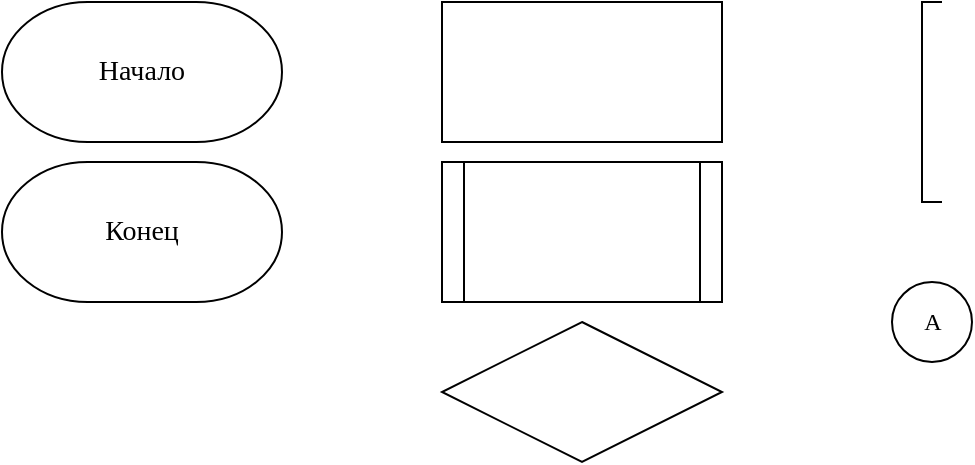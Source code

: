 <mxfile version="26.0.0" pages="2">
  <diagram name="Blocks" id="8RtZDlYGpixeSJjzs-BT">
    <mxGraphModel dx="752" dy="442" grid="1" gridSize="10" guides="1" tooltips="1" connect="1" arrows="1" fold="1" page="0" pageScale="1" pageWidth="827" pageHeight="1169" math="0" shadow="0">
      <root>
        <mxCell id="0" />
        <mxCell id="1" parent="0" />
        <mxCell id="33oWATtLTmWo8yCEAm7P-1" value="&lt;font&gt;Начало&lt;/font&gt;" style="strokeWidth=1;html=1;shape=mxgraph.flowchart.terminator;whiteSpace=wrap;fontFamily=Times New Roman;fontSize=14;fillColor=none;" parent="1" vertex="1">
          <mxGeometry x="250" y="230" width="140" height="70" as="geometry" />
        </mxCell>
        <mxCell id="33oWATtLTmWo8yCEAm7P-2" value="&lt;font&gt;Конец&lt;/font&gt;" style="strokeWidth=1;html=1;shape=mxgraph.flowchart.terminator;whiteSpace=wrap;fontFamily=Times New Roman;fontSize=14;fillColor=none;" parent="1" vertex="1">
          <mxGeometry x="250" y="310" width="140" height="70" as="geometry" />
        </mxCell>
        <mxCell id="33oWATtLTmWo8yCEAm7P-3" value="" style="rounded=0;whiteSpace=wrap;html=1;fillColor=none;fontFamily=Times New Roman;fontSize=14;" parent="1" vertex="1">
          <mxGeometry x="470" y="230" width="140" height="70" as="geometry" />
        </mxCell>
        <mxCell id="33oWATtLTmWo8yCEAm7P-4" value="" style="shape=process;whiteSpace=wrap;html=1;backgroundOutline=1;size=0.077;fillColor=none;fontFamily=Times New Roman;fontSize=14;" parent="1" vertex="1">
          <mxGeometry x="470" y="310" width="140" height="70" as="geometry" />
        </mxCell>
        <mxCell id="lvoW0HqD9HumK42YfkLP-1" value="" style="rhombus;whiteSpace=wrap;html=1;fillColor=none;fontFamily=Times New Roman;fontSize=14;" vertex="1" parent="1">
          <mxGeometry x="470" y="390" width="140" height="70" as="geometry" />
        </mxCell>
        <mxCell id="Te0etc61Lkdm8Tveuhdw-1" value="" style="strokeWidth=1;html=1;shape=mxgraph.flowchart.annotation_1;align=left;pointerEvents=1;fontFamily=Times New Roman;fontSize=14;labelPosition=right;verticalLabelPosition=middle;verticalAlign=middle;" vertex="1" parent="1">
          <mxGeometry x="710" y="230" width="10" height="100" as="geometry" />
        </mxCell>
        <mxCell id="Fad0w2KYInPpvaPSrPJm-1" value="А" style="verticalLabelPosition=middle;verticalAlign=middle;html=1;shape=mxgraph.flowchart.on-page_reference;fillColor=none;labelPosition=center;align=center;fontFamily=Times New Roman;" vertex="1" parent="1">
          <mxGeometry x="695" y="370" width="40" height="40" as="geometry" />
        </mxCell>
      </root>
    </mxGraphModel>
  </diagram>
  <diagram id="OF21iz16KkWVT-966yPa" name="svc_process">
    <mxGraphModel dx="535" dy="715" grid="1" gridSize="10" guides="1" tooltips="1" connect="1" arrows="1" fold="1" page="0" pageScale="1" pageWidth="827" pageHeight="1169" math="0" shadow="0">
      <root>
        <mxCell id="0" />
        <mxCell id="1" parent="0" />
        <mxCell id="f9-IBuaHWKnpFaGda2p7-3" style="edgeStyle=orthogonalEdgeStyle;rounded=0;orthogonalLoop=1;jettySize=auto;html=1;exitX=0.5;exitY=1;exitDx=0;exitDy=0;exitPerimeter=0;entryX=0.5;entryY=0;entryDx=0;entryDy=0;" edge="1" parent="1" source="zOv2Q1l4p_0hKWdspPJO-1" target="W-8qz53kXuM_b5DxB52O-1">
          <mxGeometry relative="1" as="geometry" />
        </mxCell>
        <mxCell id="zOv2Q1l4p_0hKWdspPJO-1" value="&lt;font&gt;Начало&lt;/font&gt;" style="strokeWidth=1;html=1;shape=mxgraph.flowchart.terminator;whiteSpace=wrap;fontFamily=Times New Roman;fontSize=14;fillColor=none;" vertex="1" parent="1">
          <mxGeometry x="250" y="-60" width="140" height="70" as="geometry" />
        </mxCell>
        <mxCell id="zOv2Q1l4p_0hKWdspPJO-3" value="void svc_process(struct svc_rqst *rqstp)" style="strokeWidth=1;html=1;shape=mxgraph.flowchart.annotation_1;align=left;pointerEvents=1;fontFamily=Times New Roman;fontSize=14;labelPosition=right;verticalLabelPosition=middle;verticalAlign=middle;" vertex="1" parent="1">
          <mxGeometry x="410" y="-40" width="10" height="30" as="geometry" />
        </mxCell>
        <mxCell id="QtwlDBCC7AfcnxtAullJ-1" style="edgeStyle=orthogonalEdgeStyle;rounded=0;orthogonalLoop=1;jettySize=auto;html=1;exitX=1;exitY=0.5;exitDx=0;exitDy=0;exitPerimeter=0;entryX=0;entryY=0.5;entryDx=0;entryDy=0;entryPerimeter=0;endArrow=none;endFill=0;dashed=1;" edge="1" parent="1" source="zOv2Q1l4p_0hKWdspPJO-1" target="zOv2Q1l4p_0hKWdspPJO-3">
          <mxGeometry relative="1" as="geometry" />
        </mxCell>
        <mxCell id="f9-IBuaHWKnpFaGda2p7-4" style="edgeStyle=orthogonalEdgeStyle;rounded=0;orthogonalLoop=1;jettySize=auto;html=1;exitX=0.5;exitY=1;exitDx=0;exitDy=0;entryX=0.5;entryY=0;entryDx=0;entryDy=0;" edge="1" parent="1" source="W-8qz53kXuM_b5DxB52O-1" target="W-8qz53kXuM_b5DxB52O-2">
          <mxGeometry relative="1" as="geometry" />
        </mxCell>
        <mxCell id="W-8qz53kXuM_b5DxB52O-1" value="Инициализация буфера результата" style="shape=process;whiteSpace=wrap;html=1;backgroundOutline=1;size=0.077;fillColor=none;fontFamily=Times New Roman;fontSize=14;" vertex="1" parent="1">
          <mxGeometry x="250" y="30" width="140" height="70" as="geometry" />
        </mxCell>
        <mxCell id="f9-IBuaHWKnpFaGda2p7-5" style="edgeStyle=orthogonalEdgeStyle;rounded=0;orthogonalLoop=1;jettySize=auto;html=1;exitX=0.5;exitY=1;exitDx=0;exitDy=0;entryX=0.5;entryY=0;entryDx=0;entryDy=0;" edge="1" parent="1" source="W-8qz53kXuM_b5DxB52O-2" target="uz_0UwRIKCqLpDVF-xgp-1">
          <mxGeometry relative="1" as="geometry" />
        </mxCell>
        <mxCell id="W-8qz53kXuM_b5DxB52O-2" value="Подготовка буфера аргументов к расшифровке" style="shape=process;whiteSpace=wrap;html=1;backgroundOutline=1;size=0.077;fillColor=none;fontFamily=Times New Roman;fontSize=14;" vertex="1" parent="1">
          <mxGeometry x="250" y="120" width="140" height="70" as="geometry" />
        </mxCell>
        <mxCell id="ECfyac5wpW73ZuQWnyiP-5" style="edgeStyle=orthogonalEdgeStyle;rounded=0;orthogonalLoop=1;jettySize=auto;html=1;exitX=0.5;exitY=1;exitDx=0;exitDy=0;entryX=0.5;entryY=0;entryDx=0;entryDy=0;" edge="1" parent="1" source="uz_0UwRIKCqLpDVF-xgp-1" target="ECfyac5wpW73ZuQWnyiP-1">
          <mxGeometry relative="1" as="geometry" />
        </mxCell>
        <mxCell id="uz_0UwRIKCqLpDVF-xgp-1" value="Получить id передачи из буфера аргументов" style="rounded=0;whiteSpace=wrap;html=1;fillColor=none;fontFamily=Times New Roman;fontSize=14;" vertex="1" parent="1">
          <mxGeometry x="250" y="210" width="140" height="70" as="geometry" />
        </mxCell>
        <mxCell id="ECfyac5wpW73ZuQWnyiP-20" style="edgeStyle=orthogonalEdgeStyle;rounded=0;orthogonalLoop=1;jettySize=auto;html=1;exitX=0.5;exitY=1;exitDx=0;exitDy=0;entryX=0.5;entryY=1;entryDx=0;entryDy=0;endArrow=none;endFill=0;" edge="1" parent="1" source="ECfyac5wpW73ZuQWnyiP-24" target="ECfyac5wpW73ZuQWnyiP-6">
          <mxGeometry relative="1" as="geometry">
            <mxPoint x="590" y="540" as="sourcePoint" />
          </mxGeometry>
        </mxCell>
        <mxCell id="f9-IBuaHWKnpFaGda2p7-10" value="void svc_send(struct svc_rqst *rqstp)" style="strokeWidth=1;html=1;shape=mxgraph.flowchart.annotation_1;align=left;pointerEvents=1;fontFamily=Times New Roman;fontSize=14;labelPosition=right;verticalLabelPosition=middle;verticalAlign=middle;" vertex="1" parent="1">
          <mxGeometry x="550" y="688" width="10" height="30" as="geometry" />
        </mxCell>
        <mxCell id="f9-IBuaHWKnpFaGda2p7-11" style="edgeStyle=orthogonalEdgeStyle;rounded=0;orthogonalLoop=1;jettySize=auto;html=1;exitX=1;exitY=0.75;exitDx=0;exitDy=0;entryX=0;entryY=0.5;entryDx=0;entryDy=0;entryPerimeter=0;endArrow=none;endFill=0;dashed=1;" edge="1" parent="1" target="f9-IBuaHWKnpFaGda2p7-10" source="ECfyac5wpW73ZuQWnyiP-8">
          <mxGeometry relative="1" as="geometry">
            <mxPoint x="560" y="685" as="sourcePoint" />
          </mxGeometry>
        </mxCell>
        <mxCell id="ECfyac5wpW73ZuQWnyiP-3" style="edgeStyle=orthogonalEdgeStyle;rounded=0;orthogonalLoop=1;jettySize=auto;html=1;exitX=1;exitY=0.5;exitDx=0;exitDy=0;entryX=0.5;entryY=0;entryDx=0;entryDy=0;" edge="1" parent="1" source="ECfyac5wpW73ZuQWnyiP-1" target="ECfyac5wpW73ZuQWnyiP-2">
          <mxGeometry relative="1" as="geometry" />
        </mxCell>
        <mxCell id="ECfyac5wpW73ZuQWnyiP-4" value="Да" style="edgeLabel;html=1;align=center;verticalAlign=middle;resizable=0;points=[];fontFamily=Times New Roman;" vertex="1" connectable="0" parent="ECfyac5wpW73ZuQWnyiP-3">
          <mxGeometry x="0.338" relative="1" as="geometry">
            <mxPoint y="-15" as="offset" />
          </mxGeometry>
        </mxCell>
        <mxCell id="ECfyac5wpW73ZuQWnyiP-12" style="edgeStyle=orthogonalEdgeStyle;rounded=0;orthogonalLoop=1;jettySize=auto;html=1;exitX=0;exitY=0.5;exitDx=0;exitDy=0;entryX=0.5;entryY=0;entryDx=0;entryDy=0;" edge="1" parent="1" source="ECfyac5wpW73ZuQWnyiP-1" target="ECfyac5wpW73ZuQWnyiP-11">
          <mxGeometry relative="1" as="geometry" />
        </mxCell>
        <mxCell id="ECfyac5wpW73ZuQWnyiP-1" value="Получено успешно?" style="rhombus;whiteSpace=wrap;html=1;fillColor=none;fontFamily=Times New Roman;fontSize=14;" vertex="1" parent="1">
          <mxGeometry x="250" y="300" width="140" height="70" as="geometry" />
        </mxCell>
        <mxCell id="ECfyac5wpW73ZuQWnyiP-10" style="edgeStyle=orthogonalEdgeStyle;rounded=0;orthogonalLoop=1;jettySize=auto;html=1;exitX=0;exitY=0.5;exitDx=0;exitDy=0;entryX=0.5;entryY=0;entryDx=0;entryDy=0;" edge="1" parent="1" source="ECfyac5wpW73ZuQWnyiP-2" target="ECfyac5wpW73ZuQWnyiP-6">
          <mxGeometry relative="1" as="geometry" />
        </mxCell>
        <mxCell id="ECfyac5wpW73ZuQWnyiP-2" value="Статус&lt;div&gt;сообщения&lt;div&gt;==&lt;/div&gt;&lt;div&gt;CALL?&lt;/div&gt;&lt;/div&gt;" style="rhombus;whiteSpace=wrap;html=1;fillColor=none;fontFamily=Times New Roman;fontSize=12;" vertex="1" parent="1">
          <mxGeometry x="390" y="370" width="140" height="70" as="geometry" />
        </mxCell>
        <mxCell id="ECfyac5wpW73ZuQWnyiP-6" value="Ошибка" style="rounded=0;whiteSpace=wrap;html=1;fillColor=none;fontFamily=Times New Roman;fontSize=14;" vertex="1" parent="1">
          <mxGeometry x="250" y="450" width="140" height="70" as="geometry" />
        </mxCell>
        <mxCell id="ECfyac5wpW73ZuQWnyiP-14" style="edgeStyle=orthogonalEdgeStyle;rounded=0;orthogonalLoop=1;jettySize=auto;html=1;exitX=0;exitY=0.5;exitDx=0;exitDy=0;entryX=0.5;entryY=0;entryDx=0;entryDy=0;" edge="1" parent="1" source="ECfyac5wpW73ZuQWnyiP-7" target="ECfyac5wpW73ZuQWnyiP-9">
          <mxGeometry relative="1" as="geometry" />
        </mxCell>
        <mxCell id="ECfyac5wpW73ZuQWnyiP-16" value="Да" style="edgeLabel;html=1;align=center;verticalAlign=middle;resizable=0;points=[];fontFamily=Times New Roman;" vertex="1" connectable="0" parent="ECfyac5wpW73ZuQWnyiP-14">
          <mxGeometry x="-0.122" y="1" relative="1" as="geometry">
            <mxPoint x="-24" y="-16" as="offset" />
          </mxGeometry>
        </mxCell>
        <mxCell id="ECfyac5wpW73ZuQWnyiP-15" style="edgeStyle=orthogonalEdgeStyle;rounded=0;orthogonalLoop=1;jettySize=auto;html=1;exitX=1;exitY=0.5;exitDx=0;exitDy=0;entryX=0.5;entryY=0;entryDx=0;entryDy=0;" edge="1" parent="1" source="ECfyac5wpW73ZuQWnyiP-7" target="ECfyac5wpW73ZuQWnyiP-8">
          <mxGeometry relative="1" as="geometry" />
        </mxCell>
        <mxCell id="ECfyac5wpW73ZuQWnyiP-22" style="edgeStyle=orthogonalEdgeStyle;rounded=0;orthogonalLoop=1;jettySize=auto;html=1;exitX=0.5;exitY=0;exitDx=0;exitDy=0;startArrow=classic;startFill=1;endArrow=none;endFill=0;" edge="1" parent="1" source="ECfyac5wpW73ZuQWnyiP-7">
          <mxGeometry relative="1" as="geometry">
            <mxPoint x="319.857" y="560" as="targetPoint" />
          </mxGeometry>
        </mxCell>
        <mxCell id="ECfyac5wpW73ZuQWnyiP-7" value="Произошла ошибка?" style="rhombus;whiteSpace=wrap;html=1;fillColor=none;fontFamily=Times New Roman;fontSize=14;" vertex="1" parent="1">
          <mxGeometry x="250" y="580" width="140" height="70" as="geometry" />
        </mxCell>
        <mxCell id="ECfyac5wpW73ZuQWnyiP-17" style="edgeStyle=orthogonalEdgeStyle;rounded=0;orthogonalLoop=1;jettySize=auto;html=1;exitX=0.5;exitY=1;exitDx=0;exitDy=0;entryX=0.5;entryY=1;entryDx=0;entryDy=0;endArrow=none;endFill=0;" edge="1" parent="1" source="ECfyac5wpW73ZuQWnyiP-8" target="ECfyac5wpW73ZuQWnyiP-9">
          <mxGeometry relative="1" as="geometry" />
        </mxCell>
        <mxCell id="ECfyac5wpW73ZuQWnyiP-27" style="edgeStyle=orthogonalEdgeStyle;rounded=0;orthogonalLoop=1;jettySize=auto;html=1;exitX=1;exitY=0.25;exitDx=0;exitDy=0;entryX=0;entryY=0.25;entryDx=0;entryDy=0;endArrow=none;endFill=0;dashed=1;" edge="1" parent="1" source="ECfyac5wpW73ZuQWnyiP-9" target="ECfyac5wpW73ZuQWnyiP-8">
          <mxGeometry relative="1" as="geometry" />
        </mxCell>
        <mxCell id="ECfyac5wpW73ZuQWnyiP-9" value="Отбросить запрос" style="shape=process;whiteSpace=wrap;html=1;backgroundOutline=1;size=0.077;fillColor=none;fontFamily=Times New Roman;fontSize=14;" vertex="1" parent="1">
          <mxGeometry x="110" y="650" width="140" height="70" as="geometry" />
        </mxCell>
        <mxCell id="ECfyac5wpW73ZuQWnyiP-21" style="edgeStyle=orthogonalEdgeStyle;rounded=0;orthogonalLoop=1;jettySize=auto;html=1;exitX=0.5;exitY=1;exitDx=0;exitDy=0;endArrow=none;endFill=0;" edge="1" parent="1" source="ECfyac5wpW73ZuQWnyiP-11">
          <mxGeometry relative="1" as="geometry">
            <mxPoint x="460" y="540" as="targetPoint" />
            <Array as="points">
              <mxPoint x="180" y="560" />
              <mxPoint x="460" y="560" />
            </Array>
          </mxGeometry>
        </mxCell>
        <mxCell id="ECfyac5wpW73ZuQWnyiP-11" value="Ошибка" style="rounded=0;whiteSpace=wrap;html=1;fillColor=none;fontFamily=Times New Roman;fontSize=14;" vertex="1" parent="1">
          <mxGeometry x="110" y="370" width="140" height="70" as="geometry" />
        </mxCell>
        <mxCell id="ECfyac5wpW73ZuQWnyiP-18" style="edgeStyle=orthogonalEdgeStyle;rounded=0;orthogonalLoop=1;jettySize=auto;html=1;exitX=0.5;exitY=0;exitDx=0;exitDy=0;exitPerimeter=0;startArrow=classic;startFill=1;endArrow=none;endFill=0;" edge="1" parent="1" source="ECfyac5wpW73ZuQWnyiP-13">
          <mxGeometry relative="1" as="geometry">
            <mxPoint x="320.024" y="740" as="targetPoint" />
          </mxGeometry>
        </mxCell>
        <mxCell id="ECfyac5wpW73ZuQWnyiP-13" value="&lt;font&gt;Конец&lt;/font&gt;" style="strokeWidth=1;html=1;shape=mxgraph.flowchart.terminator;whiteSpace=wrap;fontFamily=Times New Roman;fontSize=14;fillColor=none;" vertex="1" parent="1">
          <mxGeometry x="250" y="760" width="140" height="70" as="geometry" />
        </mxCell>
        <mxCell id="ECfyac5wpW73ZuQWnyiP-19" style="edgeStyle=orthogonalEdgeStyle;rounded=0;orthogonalLoop=1;jettySize=auto;html=1;exitX=1;exitY=0.5;exitDx=0;exitDy=0;entryX=0.5;entryY=0;entryDx=0;entryDy=0;" edge="1" parent="1" source="ECfyac5wpW73ZuQWnyiP-2" target="ECfyac5wpW73ZuQWnyiP-24">
          <mxGeometry relative="1" as="geometry">
            <mxPoint x="590" y="440" as="targetPoint" />
          </mxGeometry>
        </mxCell>
        <mxCell id="ECfyac5wpW73ZuQWnyiP-23" value="Да" style="edgeLabel;html=1;align=center;verticalAlign=middle;resizable=0;points=[];fontFamily=Times New Roman;fontSize=11;" vertex="1" connectable="0" parent="ECfyac5wpW73ZuQWnyiP-19">
          <mxGeometry x="0.178" y="1" relative="1" as="geometry">
            <mxPoint x="4" y="-14" as="offset" />
          </mxGeometry>
        </mxCell>
        <mxCell id="ECfyac5wpW73ZuQWnyiP-24" value="Обработка запроса" style="shape=process;whiteSpace=wrap;html=1;backgroundOutline=1;size=0.077;fillColor=none;fontFamily=Times New Roman;fontSize=14;" vertex="1" parent="1">
          <mxGeometry x="530" y="450" width="140" height="70" as="geometry" />
        </mxCell>
        <mxCell id="ECfyac5wpW73ZuQWnyiP-28" style="edgeStyle=orthogonalEdgeStyle;rounded=0;orthogonalLoop=1;jettySize=auto;html=1;exitX=0;exitY=0.5;exitDx=0;exitDy=0;exitPerimeter=0;entryX=1;entryY=0.25;entryDx=0;entryDy=0;endArrow=none;endFill=0;dashed=1;" edge="1" parent="1" source="ECfyac5wpW73ZuQWnyiP-25" target="ECfyac5wpW73ZuQWnyiP-8">
          <mxGeometry relative="1" as="geometry" />
        </mxCell>
        <mxCell id="ECfyac5wpW73ZuQWnyiP-25" value="void svc_drop(struct svc_rqst *rqstp)" style="strokeWidth=1;html=1;shape=mxgraph.flowchart.annotation_1;align=left;pointerEvents=1;fontFamily=Times New Roman;fontSize=14;labelPosition=right;verticalLabelPosition=middle;verticalAlign=middle;" vertex="1" parent="1">
          <mxGeometry x="550" y="652" width="10" height="30" as="geometry" />
        </mxCell>
        <mxCell id="ECfyac5wpW73ZuQWnyiP-8" value="Отправить результат клиенту" style="shape=process;whiteSpace=wrap;html=1;backgroundOutline=1;size=0.077;fillColor=none;fontFamily=Times New Roman;fontSize=14;" vertex="1" parent="1">
          <mxGeometry x="390" y="650" width="140" height="70" as="geometry" />
        </mxCell>
        <mxCell id="iGRNle9its00mOF3dHi1-1" style="edgeStyle=orthogonalEdgeStyle;rounded=0;orthogonalLoop=1;jettySize=auto;html=1;exitX=0.5;exitY=1;exitDx=0;exitDy=0;exitPerimeter=0;entryX=0.5;entryY=0;entryDx=0;entryDy=0;" edge="1" parent="1" source="ECfyac5wpW73ZuQWnyiP-29" target="ECfyac5wpW73ZuQWnyiP-34">
          <mxGeometry relative="1" as="geometry" />
        </mxCell>
        <mxCell id="ECfyac5wpW73ZuQWnyiP-29" value="&lt;font&gt;Начало&lt;/font&gt;" style="strokeWidth=1;html=1;shape=mxgraph.flowchart.terminator;whiteSpace=wrap;fontFamily=Times New Roman;fontSize=14;fillColor=none;" vertex="1" parent="1">
          <mxGeometry x="1220" y="-60" width="140" height="70" as="geometry" />
        </mxCell>
        <mxCell id="ECfyac5wpW73ZuQWnyiP-30" value="void svc_process_common(struct svc_rqst *rqstp)" style="strokeWidth=1;html=1;shape=mxgraph.flowchart.annotation_1;align=left;pointerEvents=1;fontFamily=Times New Roman;fontSize=14;labelPosition=right;verticalLabelPosition=middle;verticalAlign=middle;" vertex="1" parent="1">
          <mxGeometry x="1380" y="-40" width="10" height="30" as="geometry" />
        </mxCell>
        <mxCell id="ECfyac5wpW73ZuQWnyiP-31" style="edgeStyle=orthogonalEdgeStyle;rounded=0;orthogonalLoop=1;jettySize=auto;html=1;exitX=1;exitY=0.5;exitDx=0;exitDy=0;exitPerimeter=0;entryX=0;entryY=0.5;entryDx=0;entryDy=0;entryPerimeter=0;endArrow=none;endFill=0;dashed=1;" edge="1" parent="1" source="ECfyac5wpW73ZuQWnyiP-29" target="ECfyac5wpW73ZuQWnyiP-30">
          <mxGeometry relative="1" as="geometry" />
        </mxCell>
        <mxCell id="ECfyac5wpW73ZuQWnyiP-32" value="void svc_process_common(struct svc_rqst *rqstp)" style="strokeWidth=1;html=1;shape=mxgraph.flowchart.annotation_1;align=left;pointerEvents=1;fontFamily=Times New Roman;fontSize=14;labelPosition=right;verticalLabelPosition=middle;verticalAlign=middle;" vertex="1" parent="1">
          <mxGeometry x="690" y="470" width="10" height="30" as="geometry" />
        </mxCell>
        <mxCell id="ECfyac5wpW73ZuQWnyiP-33" style="edgeStyle=orthogonalEdgeStyle;rounded=0;orthogonalLoop=1;jettySize=auto;html=1;exitX=1;exitY=0.5;exitDx=0;exitDy=0;entryX=0;entryY=0.5;entryDx=0;entryDy=0;entryPerimeter=0;endArrow=none;endFill=0;dashed=1;" edge="1" parent="1" target="ECfyac5wpW73ZuQWnyiP-32" source="ECfyac5wpW73ZuQWnyiP-24">
          <mxGeometry relative="1" as="geometry">
            <mxPoint x="670" y="485" as="sourcePoint" />
          </mxGeometry>
        </mxCell>
        <mxCell id="iGRNle9its00mOF3dHi1-2" style="edgeStyle=orthogonalEdgeStyle;rounded=0;orthogonalLoop=1;jettySize=auto;html=1;exitX=0.5;exitY=1;exitDx=0;exitDy=0;entryX=0.5;entryY=0;entryDx=0;entryDy=0;" edge="1" parent="1" source="ECfyac5wpW73ZuQWnyiP-34" target="ECfyac5wpW73ZuQWnyiP-35">
          <mxGeometry relative="1" as="geometry" />
        </mxCell>
        <mxCell id="ECfyac5wpW73ZuQWnyiP-34" value="Подготовка буфера результата к кодированию" style="shape=process;whiteSpace=wrap;html=1;backgroundOutline=1;size=0.077;fillColor=none;fontFamily=Times New Roman;fontSize=14;" vertex="1" parent="1">
          <mxGeometry x="1220" y="30" width="140" height="70" as="geometry" />
        </mxCell>
        <mxCell id="iGRNle9its00mOF3dHi1-3" style="edgeStyle=orthogonalEdgeStyle;rounded=0;orthogonalLoop=1;jettySize=auto;html=1;exitX=0.5;exitY=1;exitDx=0;exitDy=0;entryX=0.5;entryY=0;entryDx=0;entryDy=0;" edge="1" parent="1" source="ECfyac5wpW73ZuQWnyiP-35" target="ECfyac5wpW73ZuQWnyiP-36">
          <mxGeometry relative="1" as="geometry" />
        </mxCell>
        <mxCell id="ECfyac5wpW73ZuQWnyiP-35" value="Записать id передачи в буфер результата" style="rounded=0;whiteSpace=wrap;html=1;fillColor=none;fontFamily=Times New Roman;fontSize=14;" vertex="1" parent="1">
          <mxGeometry x="1220" y="120" width="140" height="70" as="geometry" />
        </mxCell>
        <mxCell id="iGRNle9its00mOF3dHi1-4" style="edgeStyle=orthogonalEdgeStyle;rounded=0;orthogonalLoop=1;jettySize=auto;html=1;exitX=0.5;exitY=1;exitDx=0;exitDy=0;entryX=0.5;entryY=0;entryDx=0;entryDy=0;" edge="1" parent="1" source="ECfyac5wpW73ZuQWnyiP-36" target="ECfyac5wpW73ZuQWnyiP-37">
          <mxGeometry relative="1" as="geometry" />
        </mxCell>
        <mxCell id="ECfyac5wpW73ZuQWnyiP-36" value="Записать статус сообщения REPLY" style="rounded=0;whiteSpace=wrap;html=1;fillColor=none;fontFamily=Times New Roman;fontSize=14;" vertex="1" parent="1">
          <mxGeometry x="1220" y="210" width="140" height="70" as="geometry" />
        </mxCell>
        <mxCell id="iGRNle9its00mOF3dHi1-5" style="edgeStyle=orthogonalEdgeStyle;rounded=0;orthogonalLoop=1;jettySize=auto;html=1;exitX=0.5;exitY=1;exitDx=0;exitDy=0;entryX=0.5;entryY=0;entryDx=0;entryDy=0;" edge="1" parent="1" source="ECfyac5wpW73ZuQWnyiP-37" target="ECfyac5wpW73ZuQWnyiP-39">
          <mxGeometry relative="1" as="geometry" />
        </mxCell>
        <mxCell id="ECfyac5wpW73ZuQWnyiP-37" value="Получить версию протокола RPC" style="rounded=0;whiteSpace=wrap;html=1;fillColor=none;fontFamily=Times New Roman;fontSize=14;" vertex="1" parent="1">
          <mxGeometry x="1220" y="300" width="140" height="70" as="geometry" />
        </mxCell>
        <mxCell id="iGRNle9its00mOF3dHi1-12" style="edgeStyle=orthogonalEdgeStyle;rounded=0;orthogonalLoop=1;jettySize=auto;html=1;exitX=0.5;exitY=1;exitDx=0;exitDy=0;entryX=0.5;entryY=0;entryDx=0;entryDy=0;" edge="1" parent="1" source="ECfyac5wpW73ZuQWnyiP-38" target="ECfyac5wpW73ZuQWnyiP-40">
          <mxGeometry relative="1" as="geometry" />
        </mxCell>
        <mxCell id="ECfyac5wpW73ZuQWnyiP-38" value="Записать статус ответа MSG_ACCEPTED" style="rounded=0;whiteSpace=wrap;html=1;fillColor=none;fontFamily=Times New Roman;fontSize=14;" vertex="1" parent="1">
          <mxGeometry x="1360" y="460" width="140" height="70" as="geometry" />
        </mxCell>
        <mxCell id="iGRNle9its00mOF3dHi1-6" style="edgeStyle=orthogonalEdgeStyle;rounded=0;orthogonalLoop=1;jettySize=auto;html=1;exitX=1;exitY=0.5;exitDx=0;exitDy=0;entryX=0.5;entryY=0;entryDx=0;entryDy=0;" edge="1" parent="1" source="ECfyac5wpW73ZuQWnyiP-39" target="ECfyac5wpW73ZuQWnyiP-38">
          <mxGeometry relative="1" as="geometry" />
        </mxCell>
        <mxCell id="iGRNle9its00mOF3dHi1-7" value="Да" style="edgeLabel;html=1;align=center;verticalAlign=middle;resizable=0;points=[];" vertex="1" connectable="0" parent="iGRNle9its00mOF3dHi1-6">
          <mxGeometry x="0.386" y="1" relative="1" as="geometry">
            <mxPoint x="-1" y="-18" as="offset" />
          </mxGeometry>
        </mxCell>
        <mxCell id="iGRNle9its00mOF3dHi1-8" style="edgeStyle=orthogonalEdgeStyle;rounded=0;orthogonalLoop=1;jettySize=auto;html=1;exitX=0;exitY=0.5;exitDx=0;exitDy=0;entryX=0.5;entryY=0;entryDx=0;entryDy=0;" edge="1" parent="1" source="ECfyac5wpW73ZuQWnyiP-39" target="ECfyac5wpW73ZuQWnyiP-41">
          <mxGeometry relative="1" as="geometry" />
        </mxCell>
        <mxCell id="ECfyac5wpW73ZuQWnyiP-39" value="&lt;font&gt;Версия&lt;/font&gt;&lt;div&gt;&lt;font&gt;совпадает с&lt;/font&gt;&lt;/div&gt;&lt;div&gt;&lt;font&gt;реализацией?&lt;/font&gt;&lt;/div&gt;" style="rhombus;whiteSpace=wrap;html=1;fillColor=none;fontFamily=Times New Roman;fontSize=12;" vertex="1" parent="1">
          <mxGeometry x="1220" y="390" width="140" height="70" as="geometry" />
        </mxCell>
        <mxCell id="iGRNle9its00mOF3dHi1-13" style="edgeStyle=orthogonalEdgeStyle;rounded=0;orthogonalLoop=1;jettySize=auto;html=1;exitX=0.5;exitY=1;exitDx=0;exitDy=0;entryX=0.5;entryY=0;entryDx=0;entryDy=0;" edge="1" parent="1" source="ECfyac5wpW73ZuQWnyiP-40" target="ECfyac5wpW73ZuQWnyiP-43">
          <mxGeometry relative="1" as="geometry" />
        </mxCell>
        <mxCell id="ECfyac5wpW73ZuQWnyiP-40" value="Получить номер программы, версии и процедуры" style="rounded=0;whiteSpace=wrap;html=1;fillColor=none;fontFamily=Times New Roman;fontSize=14;" vertex="1" parent="1">
          <mxGeometry x="1360" y="550" width="140" height="70" as="geometry" />
        </mxCell>
        <mxCell id="iGRNle9its00mOF3dHi1-9" style="edgeStyle=orthogonalEdgeStyle;rounded=0;orthogonalLoop=1;jettySize=auto;html=1;exitX=0.5;exitY=1;exitDx=0;exitDy=0;entryX=0.5;entryY=0;entryDx=0;entryDy=0;" edge="1" parent="1" source="ECfyac5wpW73ZuQWnyiP-41" target="ECfyac5wpW73ZuQWnyiP-42">
          <mxGeometry relative="1" as="geometry" />
        </mxCell>
        <mxCell id="ECfyac5wpW73ZuQWnyiP-41" value="Записать статус ответа MSG_DENIED" style="rounded=0;whiteSpace=wrap;html=1;fillColor=none;fontFamily=Times New Roman;fontSize=14;" vertex="1" parent="1">
          <mxGeometry x="1080" y="460" width="140" height="70" as="geometry" />
        </mxCell>
        <mxCell id="ECfyac5wpW73ZuQWnyiP-42" value="Записать статус отказа RPC_MISMATCH" style="rounded=0;whiteSpace=wrap;html=1;fillColor=none;fontFamily=Times New Roman;fontSize=14;" vertex="1" parent="1">
          <mxGeometry x="1080" y="550" width="140" height="70" as="geometry" />
        </mxCell>
        <mxCell id="ECfyac5wpW73ZuQWnyiP-43" value="Получить структуру программы" style="rounded=0;whiteSpace=wrap;html=1;fillColor=none;fontFamily=Times New Roman;fontSize=14;" vertex="1" parent="1">
          <mxGeometry x="1360" y="640" width="140" height="70" as="geometry" />
        </mxCell>
        <mxCell id="iGRNle9its00mOF3dHi1-15" style="edgeStyle=orthogonalEdgeStyle;rounded=0;orthogonalLoop=1;jettySize=auto;html=1;exitX=0.5;exitY=0;exitDx=0;exitDy=0;endArrow=none;endFill=0;" edge="1" parent="1" source="ECfyac5wpW73ZuQWnyiP-45">
          <mxGeometry relative="1" as="geometry">
            <mxPoint x="1289.778" y="790" as="targetPoint" />
          </mxGeometry>
        </mxCell>
        <mxCell id="ECfyac5wpW73ZuQWnyiP-45" value="Финализация аутентификации" style="shape=process;whiteSpace=wrap;html=1;backgroundOutline=1;size=0.077;fillColor=none;fontFamily=Times New Roman;fontSize=14;" vertex="1" parent="1">
          <mxGeometry x="1220" y="810" width="140" height="70" as="geometry" />
        </mxCell>
        <mxCell id="ECfyac5wpW73ZuQWnyiP-46" value="&lt;font&gt;Конец&lt;/font&gt;" style="strokeWidth=1;html=1;shape=mxgraph.flowchart.terminator;whiteSpace=wrap;fontFamily=Times New Roman;fontSize=14;fillColor=none;" vertex="1" parent="1">
          <mxGeometry x="1220" y="900" width="140" height="70" as="geometry" />
        </mxCell>
        <mxCell id="Qn1b1J6w7lD2vqLyrMzB-1" value="А1" style="verticalLabelPosition=middle;verticalAlign=middle;html=1;shape=mxgraph.flowchart.on-page_reference;fillColor=none;labelPosition=center;align=center;fontFamily=Times New Roman;" vertex="1" parent="1">
          <mxGeometry x="1380" y="730" width="40" height="40" as="geometry" />
        </mxCell>
        <mxCell id="iGRNle9its00mOF3dHi1-10" style="edgeStyle=orthogonalEdgeStyle;rounded=0;orthogonalLoop=1;jettySize=auto;html=1;exitX=0.5;exitY=1;exitDx=0;exitDy=0;exitPerimeter=0;entryX=0.5;entryY=1;entryDx=0;entryDy=0;endArrow=none;endFill=0;" edge="1" parent="1" source="Qn1b1J6w7lD2vqLyrMzB-2" target="ECfyac5wpW73ZuQWnyiP-42">
          <mxGeometry relative="1" as="geometry" />
        </mxCell>
        <mxCell id="Qn1b1J6w7lD2vqLyrMzB-2" value="А2" style="verticalLabelPosition=middle;verticalAlign=middle;html=1;shape=mxgraph.flowchart.on-page_reference;fillColor=none;labelPosition=center;align=center;fontFamily=Times New Roman;" vertex="1" parent="1">
          <mxGeometry x="1440" y="730" width="40" height="40" as="geometry" />
        </mxCell>
        <mxCell id="iGRNle9its00mOF3dHi1-11" style="edgeStyle=orthogonalEdgeStyle;rounded=0;orthogonalLoop=1;jettySize=auto;html=1;exitX=0.5;exitY=1;exitDx=0;exitDy=0;entryX=0.5;entryY=0;entryDx=0;entryDy=0;entryPerimeter=0;" edge="1" parent="1" source="ECfyac5wpW73ZuQWnyiP-43" target="Qn1b1J6w7lD2vqLyrMzB-1">
          <mxGeometry relative="1" as="geometry">
            <Array as="points">
              <mxPoint x="1430" y="720" />
              <mxPoint x="1400" y="720" />
            </Array>
          </mxGeometry>
        </mxCell>
        <mxCell id="iGRNle9its00mOF3dHi1-14" style="edgeStyle=orthogonalEdgeStyle;rounded=0;orthogonalLoop=1;jettySize=auto;html=1;exitX=0.5;exitY=1;exitDx=0;exitDy=0;entryX=0.5;entryY=0;entryDx=0;entryDy=0;entryPerimeter=0;" edge="1" parent="1" source="ECfyac5wpW73ZuQWnyiP-45" target="ECfyac5wpW73ZuQWnyiP-46">
          <mxGeometry relative="1" as="geometry" />
        </mxCell>
        <mxCell id="iGRNle9its00mOF3dHi1-16" value="void svc_authorise(struct svc_rqst *rqstp)" style="strokeWidth=1;html=1;shape=mxgraph.flowchart.annotation_1;align=left;pointerEvents=1;fontFamily=Times New Roman;fontSize=14;labelPosition=right;verticalLabelPosition=middle;verticalAlign=middle;" vertex="1" parent="1">
          <mxGeometry x="1380" y="830" width="10" height="30" as="geometry" />
        </mxCell>
        <mxCell id="iGRNle9its00mOF3dHi1-17" style="edgeStyle=orthogonalEdgeStyle;rounded=0;orthogonalLoop=1;jettySize=auto;html=1;exitX=1;exitY=0.5;exitDx=0;exitDy=0;exitPerimeter=0;entryX=0;entryY=0.5;entryDx=0;entryDy=0;entryPerimeter=0;endArrow=none;endFill=0;dashed=1;" edge="1" parent="1" target="iGRNle9its00mOF3dHi1-16">
          <mxGeometry relative="1" as="geometry">
            <mxPoint x="1360" y="845" as="sourcePoint" />
          </mxGeometry>
        </mxCell>
        <mxCell id="iGRNle9its00mOF3dHi1-28" style="edgeStyle=orthogonalEdgeStyle;rounded=0;orthogonalLoop=1;jettySize=auto;html=1;exitX=0.5;exitY=1;exitDx=0;exitDy=0;exitPerimeter=0;entryX=0.5;entryY=0;entryDx=0;entryDy=0;" edge="1" parent="1" source="iGRNle9its00mOF3dHi1-18" target="iGRNle9its00mOF3dHi1-20">
          <mxGeometry relative="1" as="geometry" />
        </mxCell>
        <mxCell id="iGRNle9its00mOF3dHi1-18" value="А1" style="verticalLabelPosition=middle;verticalAlign=middle;html=1;shape=mxgraph.flowchart.on-page_reference;fillColor=none;labelPosition=center;align=center;fontFamily=Times New Roman;" vertex="1" parent="1">
          <mxGeometry x="1680" width="40" height="40" as="geometry" />
        </mxCell>
        <mxCell id="iGRNle9its00mOF3dHi1-29" style="edgeStyle=orthogonalEdgeStyle;rounded=0;orthogonalLoop=1;jettySize=auto;html=1;exitX=0.5;exitY=1;exitDx=0;exitDy=0;entryX=0.5;entryY=0;entryDx=0;entryDy=0;" edge="1" parent="1" source="iGRNle9its00mOF3dHi1-20" target="iGRNle9its00mOF3dHi1-23">
          <mxGeometry relative="1" as="geometry" />
        </mxCell>
        <mxCell id="iGRNle9its00mOF3dHi1-20" value="Выполнить аутентификацию, согласно закодированной версии" style="shape=process;whiteSpace=wrap;html=1;backgroundOutline=1;size=0.077;fillColor=none;fontFamily=Times New Roman;fontSize=12;" vertex="1" parent="1">
          <mxGeometry x="1630" y="60" width="140" height="70" as="geometry" />
        </mxCell>
        <mxCell id="iGRNle9its00mOF3dHi1-21" value="enum svc_auth_status svc_authenticate(struct svc_rqst *rqstp)" style="strokeWidth=1;html=1;shape=mxgraph.flowchart.annotation_1;align=left;pointerEvents=1;fontFamily=Times New Roman;fontSize=14;labelPosition=right;verticalLabelPosition=middle;verticalAlign=middle;" vertex="1" parent="1">
          <mxGeometry x="1790" y="80" width="10" height="30" as="geometry" />
        </mxCell>
        <mxCell id="iGRNle9its00mOF3dHi1-22" style="edgeStyle=orthogonalEdgeStyle;rounded=0;orthogonalLoop=1;jettySize=auto;html=1;exitX=1;exitY=0.5;exitDx=0;exitDy=0;entryX=0;entryY=0.5;entryDx=0;entryDy=0;entryPerimeter=0;endArrow=none;endFill=0;dashed=1;" edge="1" parent="1" target="iGRNle9its00mOF3dHi1-21" source="iGRNle9its00mOF3dHi1-20">
          <mxGeometry relative="1" as="geometry">
            <mxPoint x="1770" y="95" as="sourcePoint" />
          </mxGeometry>
        </mxCell>
        <mxCell id="iGRNle9its00mOF3dHi1-30" style="edgeStyle=orthogonalEdgeStyle;rounded=0;orthogonalLoop=1;jettySize=auto;html=1;exitX=1;exitY=0.5;exitDx=0;exitDy=0;entryX=0.5;entryY=0;entryDx=0;entryDy=0;" edge="1" parent="1" source="iGRNle9its00mOF3dHi1-23" target="iGRNle9its00mOF3dHi1-24">
          <mxGeometry relative="1" as="geometry" />
        </mxCell>
        <mxCell id="iGRNle9its00mOF3dHi1-31" value="Да" style="edgeLabel;html=1;align=center;verticalAlign=middle;resizable=0;points=[];fontFamily=Times New Roman;" vertex="1" connectable="0" parent="iGRNle9its00mOF3dHi1-30">
          <mxGeometry x="0.293" y="-2" relative="1" as="geometry">
            <mxPoint x="2" y="-20" as="offset" />
          </mxGeometry>
        </mxCell>
        <mxCell id="iGRNle9its00mOF3dHi1-23" value="Аутентификация успешна?" style="rhombus;whiteSpace=wrap;html=1;fillColor=none;fontFamily=Times New Roman;fontSize=12;" vertex="1" parent="1">
          <mxGeometry x="1630" y="150" width="140" height="70" as="geometry" />
        </mxCell>
        <mxCell id="iGRNle9its00mOF3dHi1-32" style="edgeStyle=orthogonalEdgeStyle;rounded=0;orthogonalLoop=1;jettySize=auto;html=1;exitX=0.5;exitY=1;exitDx=0;exitDy=0;entryX=0;entryY=0.5;entryDx=0;entryDy=0;endArrow=none;endFill=0;" edge="1" parent="1" source="iGRNle9its00mOF3dHi1-24" target="iGRNle9its00mOF3dHi1-23">
          <mxGeometry relative="1" as="geometry" />
        </mxCell>
        <mxCell id="iGRNle9its00mOF3dHi1-24" value="Вызвать функцию пользовательской аутентификации" style="rounded=0;whiteSpace=wrap;html=1;fillColor=none;fontFamily=Times New Roman;fontSize=14;" vertex="1" parent="1">
          <mxGeometry x="1770" y="230" width="140" height="70" as="geometry" />
        </mxCell>
        <mxCell id="iGRNle9its00mOF3dHi1-25" value="(struct svc_program).pg_authenticate" style="strokeWidth=1;html=1;shape=mxgraph.flowchart.annotation_1;align=left;pointerEvents=1;fontFamily=Times New Roman;fontSize=14;labelPosition=right;verticalLabelPosition=middle;verticalAlign=middle;" vertex="1" parent="1">
          <mxGeometry x="1930" y="250" width="10" height="30" as="geometry" />
        </mxCell>
        <mxCell id="iGRNle9its00mOF3dHi1-26" style="edgeStyle=orthogonalEdgeStyle;rounded=0;orthogonalLoop=1;jettySize=auto;html=1;exitX=1;exitY=0.5;exitDx=0;exitDy=0;entryX=0;entryY=0.5;entryDx=0;entryDy=0;entryPerimeter=0;endArrow=none;endFill=0;dashed=1;" edge="1" parent="1" target="iGRNle9its00mOF3dHi1-25" source="iGRNle9its00mOF3dHi1-24">
          <mxGeometry relative="1" as="geometry">
            <mxPoint x="1910" y="265" as="sourcePoint" />
          </mxGeometry>
        </mxCell>
        <mxCell id="iGRNle9its00mOF3dHi1-33" style="edgeStyle=orthogonalEdgeStyle;rounded=0;orthogonalLoop=1;jettySize=auto;html=1;exitX=0.5;exitY=0;exitDx=0;exitDy=0;startArrow=classic;startFill=1;endArrow=none;endFill=0;" edge="1" parent="1" source="iGRNle9its00mOF3dHi1-27">
          <mxGeometry relative="1" as="geometry">
            <mxPoint x="1700.182" y="320" as="targetPoint" />
          </mxGeometry>
        </mxCell>
        <mxCell id="iGRNle9its00mOF3dHi1-52" style="edgeStyle=orthogonalEdgeStyle;rounded=0;orthogonalLoop=1;jettySize=auto;html=1;exitX=1;exitY=0.5;exitDx=0;exitDy=0;entryX=0.5;entryY=0;entryDx=0;entryDy=0;" edge="1" parent="1" source="iGRNle9its00mOF3dHi1-27" target="iGRNle9its00mOF3dHi1-40">
          <mxGeometry relative="1" as="geometry" />
        </mxCell>
        <mxCell id="iGRNle9its00mOF3dHi1-27" value="Аутентификация успешна?" style="rhombus;whiteSpace=wrap;html=1;fillColor=none;fontFamily=Times New Roman;fontSize=12;" vertex="1" parent="1">
          <mxGeometry x="1630" y="340" width="140" height="70" as="geometry" />
        </mxCell>
        <mxCell id="iGRNle9its00mOF3dHi1-34" value="А3" style="verticalLabelPosition=middle;verticalAlign=middle;html=1;shape=mxgraph.flowchart.on-page_reference;fillColor=none;labelPosition=center;align=center;fontFamily=Times New Roman;" vertex="1" parent="1">
          <mxGeometry x="1550" y="410" width="40" height="40" as="geometry" />
        </mxCell>
        <mxCell id="iGRNle9its00mOF3dHi1-54" style="edgeStyle=orthogonalEdgeStyle;rounded=0;orthogonalLoop=1;jettySize=auto;html=1;exitX=0.5;exitY=1;exitDx=0;exitDy=0;exitPerimeter=0;endArrow=none;endFill=0;" edge="1" parent="1" source="iGRNle9its00mOF3dHi1-35">
          <mxGeometry relative="1" as="geometry">
            <mxPoint x="1840" y="750.0" as="targetPoint" />
            <Array as="points">
              <mxPoint x="1570" y="770" />
              <mxPoint x="1840" y="770" />
            </Array>
          </mxGeometry>
        </mxCell>
        <mxCell id="iGRNle9its00mOF3dHi1-35" value="А4" style="verticalLabelPosition=middle;verticalAlign=middle;html=1;shape=mxgraph.flowchart.on-page_reference;fillColor=none;labelPosition=center;align=center;fontFamily=Times New Roman;" vertex="1" parent="1">
          <mxGeometry x="1550" y="470" width="40" height="40" as="geometry" />
        </mxCell>
        <mxCell id="iGRNle9its00mOF3dHi1-46" style="edgeStyle=orthogonalEdgeStyle;rounded=0;orthogonalLoop=1;jettySize=auto;html=1;exitX=1;exitY=0.5;exitDx=0;exitDy=0;entryX=0.5;entryY=0;entryDx=0;entryDy=0;" edge="1" parent="1" source="iGRNle9its00mOF3dHi1-40" target="iGRNle9its00mOF3dHi1-42">
          <mxGeometry relative="1" as="geometry" />
        </mxCell>
        <mxCell id="iGRNle9its00mOF3dHi1-58" value="Да" style="edgeLabel;html=1;align=center;verticalAlign=middle;resizable=0;points=[];" vertex="1" connectable="0" parent="iGRNle9its00mOF3dHi1-46">
          <mxGeometry x="0.219" y="3" relative="1" as="geometry">
            <mxPoint x="6" y="-12" as="offset" />
          </mxGeometry>
        </mxCell>
        <mxCell id="iGRNle9its00mOF3dHi1-50" style="edgeStyle=orthogonalEdgeStyle;rounded=0;orthogonalLoop=1;jettySize=auto;html=1;exitX=0;exitY=0.5;exitDx=0;exitDy=0;entryX=0.5;entryY=0;entryDx=0;entryDy=0;" edge="1" parent="1" source="iGRNle9its00mOF3dHi1-40" target="iGRNle9its00mOF3dHi1-49">
          <mxGeometry relative="1" as="geometry" />
        </mxCell>
        <mxCell id="iGRNle9its00mOF3dHi1-40" value="Отказано в доступе?" style="rhombus;whiteSpace=wrap;html=1;fillColor=none;fontFamily=Times New Roman;fontSize=12;" vertex="1" parent="1">
          <mxGeometry x="1770" y="410" width="140" height="70" as="geometry" />
        </mxCell>
        <mxCell id="iGRNle9its00mOF3dHi1-41" style="edgeStyle=orthogonalEdgeStyle;rounded=0;orthogonalLoop=1;jettySize=auto;html=1;exitX=0.5;exitY=1;exitDx=0;exitDy=0;entryX=0.5;entryY=0;entryDx=0;entryDy=0;" edge="1" parent="1" source="iGRNle9its00mOF3dHi1-42" target="iGRNle9its00mOF3dHi1-43">
          <mxGeometry relative="1" as="geometry" />
        </mxCell>
        <mxCell id="iGRNle9its00mOF3dHi1-42" value="Записать статус ответа MSG_DENIED" style="rounded=0;whiteSpace=wrap;html=1;fillColor=none;fontFamily=Times New Roman;fontSize=14;" vertex="1" parent="1">
          <mxGeometry x="1910" y="480" width="140" height="70" as="geometry" />
        </mxCell>
        <mxCell id="iGRNle9its00mOF3dHi1-45" style="edgeStyle=orthogonalEdgeStyle;rounded=0;orthogonalLoop=1;jettySize=auto;html=1;exitX=0.5;exitY=1;exitDx=0;exitDy=0;entryX=0.5;entryY=0;entryDx=0;entryDy=0;" edge="1" parent="1" source="iGRNle9its00mOF3dHi1-43" target="iGRNle9its00mOF3dHi1-44">
          <mxGeometry relative="1" as="geometry" />
        </mxCell>
        <mxCell id="iGRNle9its00mOF3dHi1-43" value="Записать статус отказа AUTH_ERROR" style="rounded=0;whiteSpace=wrap;html=1;fillColor=none;fontFamily=Times New Roman;fontSize=14;" vertex="1" parent="1">
          <mxGeometry x="1910" y="570" width="140" height="70" as="geometry" />
        </mxCell>
        <mxCell id="iGRNle9its00mOF3dHi1-51" style="edgeStyle=orthogonalEdgeStyle;rounded=0;orthogonalLoop=1;jettySize=auto;html=1;exitX=0.5;exitY=1;exitDx=0;exitDy=0;entryX=0.5;entryY=1;entryDx=0;entryDy=0;endArrow=none;endFill=0;" edge="1" parent="1" source="iGRNle9its00mOF3dHi1-44" target="iGRNle9its00mOF3dHi1-49">
          <mxGeometry relative="1" as="geometry" />
        </mxCell>
        <mxCell id="iGRNle9its00mOF3dHi1-44" value="Записать ошибку аутентификации" style="rounded=0;whiteSpace=wrap;html=1;fillColor=none;fontFamily=Times New Roman;fontSize=14;" vertex="1" parent="1">
          <mxGeometry x="1910" y="660" width="140" height="70" as="geometry" />
        </mxCell>
        <mxCell id="iGRNle9its00mOF3dHi1-49" value="Установить соответствующий статус операции" style="shape=process;whiteSpace=wrap;html=1;backgroundOutline=1;size=0.077;fillColor=none;fontFamily=Times New Roman;fontSize=14;" vertex="1" parent="1">
          <mxGeometry x="1630" y="480" width="140" height="70" as="geometry" />
        </mxCell>
        <mxCell id="iGRNle9its00mOF3dHi1-53" style="edgeStyle=orthogonalEdgeStyle;rounded=0;orthogonalLoop=1;jettySize=auto;html=1;exitX=0;exitY=0.5;exitDx=0;exitDy=0;entryX=0.5;entryY=0;entryDx=0;entryDy=0;entryPerimeter=0;" edge="1" parent="1" source="iGRNle9its00mOF3dHi1-27" target="iGRNle9its00mOF3dHi1-34">
          <mxGeometry relative="1" as="geometry" />
        </mxCell>
        <mxCell id="iGRNle9its00mOF3dHi1-57" value="Да" style="edgeLabel;html=1;align=center;verticalAlign=middle;resizable=0;points=[];fontFamily=Times New Roman;" vertex="1" connectable="0" parent="iGRNle9its00mOF3dHi1-53">
          <mxGeometry x="-0.06" relative="1" as="geometry">
            <mxPoint x="-15" y="-15" as="offset" />
          </mxGeometry>
        </mxCell>
        <mxCell id="iGRNle9its00mOF3dHi1-56" style="edgeStyle=orthogonalEdgeStyle;rounded=0;orthogonalLoop=1;jettySize=auto;html=1;exitX=0.5;exitY=0;exitDx=0;exitDy=0;exitPerimeter=0;startArrow=classic;startFill=1;endArrow=none;endFill=0;" edge="1" parent="1" source="iGRNle9its00mOF3dHi1-55">
          <mxGeometry relative="1" as="geometry">
            <mxPoint x="1700" y="770" as="targetPoint" />
          </mxGeometry>
        </mxCell>
        <mxCell id="iGRNle9its00mOF3dHi1-55" value="А2" style="verticalLabelPosition=middle;verticalAlign=middle;html=1;shape=mxgraph.flowchart.on-page_reference;fillColor=none;labelPosition=center;align=center;fontFamily=Times New Roman;" vertex="1" parent="1">
          <mxGeometry x="1680" y="790" width="40" height="40" as="geometry" />
        </mxCell>
        <mxCell id="iGRNle9its00mOF3dHi1-64" style="edgeStyle=orthogonalEdgeStyle;rounded=0;orthogonalLoop=1;jettySize=auto;html=1;exitX=0.5;exitY=1;exitDx=0;exitDy=0;exitPerimeter=0;entryX=0.5;entryY=0;entryDx=0;entryDy=0;" edge="1" parent="1" source="iGRNle9its00mOF3dHi1-59" target="iGRNle9its00mOF3dHi1-61">
          <mxGeometry relative="1" as="geometry" />
        </mxCell>
        <mxCell id="iGRNle9its00mOF3dHi1-59" value="А3" style="verticalLabelPosition=middle;verticalAlign=middle;html=1;shape=mxgraph.flowchart.on-page_reference;fillColor=none;labelPosition=center;align=center;fontFamily=Times New Roman;" vertex="1" parent="1">
          <mxGeometry x="2380" width="40" height="40" as="geometry" />
        </mxCell>
        <mxCell id="iGRNle9its00mOF3dHi1-66" style="edgeStyle=orthogonalEdgeStyle;rounded=0;orthogonalLoop=1;jettySize=auto;html=1;exitX=0.5;exitY=1;exitDx=0;exitDy=0;entryX=0.5;entryY=0;entryDx=0;entryDy=0;" edge="1" parent="1" source="iGRNle9its00mOF3dHi1-61" target="iGRNle9its00mOF3dHi1-65">
          <mxGeometry relative="1" as="geometry" />
        </mxCell>
        <mxCell id="iGRNle9its00mOF3dHi1-61" value="Инициализация запроса информацией о программе" style="rounded=0;whiteSpace=wrap;html=1;fillColor=none;fontFamily=Times New Roman;fontSize=14;" vertex="1" parent="1">
          <mxGeometry x="2330" y="60" width="140" height="70" as="geometry" />
        </mxCell>
        <mxCell id="iGRNle9its00mOF3dHi1-62" value="(struct svc_program).pg_init_request" style="strokeWidth=1;html=1;shape=mxgraph.flowchart.annotation_1;align=left;pointerEvents=1;fontFamily=Times New Roman;fontSize=14;labelPosition=right;verticalLabelPosition=middle;verticalAlign=middle;" vertex="1" parent="1">
          <mxGeometry x="2490" y="80" width="10" height="30" as="geometry" />
        </mxCell>
        <mxCell id="iGRNle9its00mOF3dHi1-63" style="edgeStyle=orthogonalEdgeStyle;rounded=0;orthogonalLoop=1;jettySize=auto;html=1;exitX=1;exitY=0.5;exitDx=0;exitDy=0;entryX=0;entryY=0.5;entryDx=0;entryDy=0;entryPerimeter=0;endArrow=none;endFill=0;dashed=1;" edge="1" parent="1" source="iGRNle9its00mOF3dHi1-61" target="iGRNle9its00mOF3dHi1-62">
          <mxGeometry relative="1" as="geometry">
            <mxPoint x="2470" y="95" as="sourcePoint" />
          </mxGeometry>
        </mxCell>
        <mxCell id="iGRNle9its00mOF3dHi1-68" style="edgeStyle=orthogonalEdgeStyle;rounded=0;orthogonalLoop=1;jettySize=auto;html=1;exitX=0;exitY=0.5;exitDx=0;exitDy=0;entryX=0.5;entryY=0;entryDx=0;entryDy=0;" edge="1" parent="1" source="iGRNle9its00mOF3dHi1-65" target="iGRNle9its00mOF3dHi1-67">
          <mxGeometry relative="1" as="geometry" />
        </mxCell>
        <mxCell id="iGRNle9its00mOF3dHi1-69" value="Да" style="edgeLabel;html=1;align=center;verticalAlign=middle;resizable=0;points=[];fontFamily=Times New Roman;" vertex="1" connectable="0" parent="iGRNle9its00mOF3dHi1-68">
          <mxGeometry x="0.036" y="-2" relative="1" as="geometry">
            <mxPoint x="-16" y="-13" as="offset" />
          </mxGeometry>
        </mxCell>
        <mxCell id="iGRNle9its00mOF3dHi1-75" style="edgeStyle=orthogonalEdgeStyle;rounded=0;orthogonalLoop=1;jettySize=auto;html=1;exitX=1;exitY=0.5;exitDx=0;exitDy=0;entryX=0.5;entryY=0;entryDx=0;entryDy=0;" edge="1" parent="1" source="iGRNle9its00mOF3dHi1-65" target="iGRNle9its00mOF3dHi1-70">
          <mxGeometry relative="1" as="geometry" />
        </mxCell>
        <mxCell id="iGRNle9its00mOF3dHi1-65" value="Ошибка&lt;div&gt;инициализации?&lt;/div&gt;" style="rhombus;whiteSpace=wrap;html=1;fillColor=none;fontFamily=Times New Roman;fontSize=12;" vertex="1" parent="1">
          <mxGeometry x="2330" y="150" width="140" height="70" as="geometry" />
        </mxCell>
        <mxCell id="iGRNle9its00mOF3dHi1-88" style="edgeStyle=orthogonalEdgeStyle;rounded=0;orthogonalLoop=1;jettySize=auto;html=1;exitX=0.5;exitY=1;exitDx=0;exitDy=0;endArrow=none;endFill=0;" edge="1" parent="1" source="iGRNle9its00mOF3dHi1-67">
          <mxGeometry relative="1" as="geometry">
            <mxPoint x="2540" y="730" as="targetPoint" />
            <Array as="points">
              <mxPoint x="2260" y="750" />
              <mxPoint x="2540" y="750" />
            </Array>
          </mxGeometry>
        </mxCell>
        <mxCell id="iGRNle9its00mOF3dHi1-67" value="Установить соответствующий статус операции" style="shape=process;whiteSpace=wrap;html=1;backgroundOutline=1;size=0.077;fillColor=none;fontFamily=Times New Roman;fontSize=14;" vertex="1" parent="1">
          <mxGeometry x="2190" y="220" width="140" height="70" as="geometry" />
        </mxCell>
        <mxCell id="iGRNle9its00mOF3dHi1-76" style="edgeStyle=orthogonalEdgeStyle;rounded=0;orthogonalLoop=1;jettySize=auto;html=1;exitX=0.5;exitY=1;exitDx=0;exitDy=0;entryX=0.5;entryY=0;entryDx=0;entryDy=0;" edge="1" parent="1" source="iGRNle9its00mOF3dHi1-70" target="iGRNle9its00mOF3dHi1-71">
          <mxGeometry relative="1" as="geometry" />
        </mxCell>
        <mxCell id="iGRNle9its00mOF3dHi1-70" value="Сохранение смещения результирующего буфера" style="rounded=0;whiteSpace=wrap;html=1;fillColor=none;fontFamily=Times New Roman;fontSize=14;" vertex="1" parent="1">
          <mxGeometry x="2470" y="220" width="140" height="70" as="geometry" />
        </mxCell>
        <mxCell id="iGRNle9its00mOF3dHi1-77" style="edgeStyle=orthogonalEdgeStyle;rounded=0;orthogonalLoop=1;jettySize=auto;html=1;exitX=0.5;exitY=1;exitDx=0;exitDy=0;entryX=0.5;entryY=0;entryDx=0;entryDy=0;" edge="1" parent="1" source="iGRNle9its00mOF3dHi1-71" target="iGRNle9its00mOF3dHi1-72">
          <mxGeometry relative="1" as="geometry" />
        </mxCell>
        <mxCell id="iGRNle9its00mOF3dHi1-71" value="Обновление размера буфера" style="rounded=0;whiteSpace=wrap;html=1;fillColor=none;fontFamily=Times New Roman;fontSize=14;" vertex="1" parent="1">
          <mxGeometry x="2470" y="310" width="140" height="70" as="geometry" />
        </mxCell>
        <mxCell id="iGRNle9its00mOF3dHi1-81" style="edgeStyle=orthogonalEdgeStyle;rounded=0;orthogonalLoop=1;jettySize=auto;html=1;exitX=0.5;exitY=1;exitDx=0;exitDy=0;entryX=0.5;entryY=0;entryDx=0;entryDy=0;" edge="1" parent="1" source="iGRNle9its00mOF3dHi1-72" target="iGRNle9its00mOF3dHi1-78">
          <mxGeometry relative="1" as="geometry" />
        </mxCell>
        <mxCell id="iGRNle9its00mOF3dHi1-72" value="Вызов диспетчеризатора" style="rounded=0;whiteSpace=wrap;html=1;fillColor=none;fontFamily=Times New Roman;fontSize=14;" vertex="1" parent="1">
          <mxGeometry x="2470" y="395" width="140" height="70" as="geometry" />
        </mxCell>
        <mxCell id="iGRNle9its00mOF3dHi1-73" value="(struct svc_process_info).dispatch&lt;div&gt;-&amp;gt; (struct svc_version).vs_dispatch&lt;/div&gt;" style="strokeWidth=1;html=1;shape=mxgraph.flowchart.annotation_1;align=left;pointerEvents=1;fontFamily=Times New Roman;fontSize=14;labelPosition=right;verticalLabelPosition=middle;verticalAlign=middle;" vertex="1" parent="1">
          <mxGeometry x="2630" y="415" width="10" height="30" as="geometry" />
        </mxCell>
        <mxCell id="iGRNle9its00mOF3dHi1-74" style="edgeStyle=orthogonalEdgeStyle;rounded=0;orthogonalLoop=1;jettySize=auto;html=1;exitX=1;exitY=0.5;exitDx=0;exitDy=0;entryX=0;entryY=0.5;entryDx=0;entryDy=0;entryPerimeter=0;endArrow=none;endFill=0;dashed=1;" edge="1" parent="1" target="iGRNle9its00mOF3dHi1-73" source="iGRNle9its00mOF3dHi1-72">
          <mxGeometry relative="1" as="geometry">
            <mxPoint x="2610" y="430" as="sourcePoint" />
          </mxGeometry>
        </mxCell>
        <mxCell id="iGRNle9its00mOF3dHi1-83" style="edgeStyle=orthogonalEdgeStyle;rounded=0;orthogonalLoop=1;jettySize=auto;html=1;exitX=0.5;exitY=1;exitDx=0;exitDy=0;entryX=0.5;entryY=0;entryDx=0;entryDy=0;" edge="1" parent="1" source="iGRNle9its00mOF3dHi1-78" target="iGRNle9its00mOF3dHi1-82">
          <mxGeometry relative="1" as="geometry" />
        </mxCell>
        <mxCell id="iGRNle9its00mOF3dHi1-78" value="Освободить выделенную память" style="rounded=0;whiteSpace=wrap;html=1;fillColor=none;fontFamily=Times New Roman;fontSize=14;" vertex="1" parent="1">
          <mxGeometry x="2470" y="480" width="140" height="70" as="geometry" />
        </mxCell>
        <mxCell id="iGRNle9its00mOF3dHi1-79" value="(struct svc_procedure).pc_release" style="strokeWidth=1;html=1;shape=mxgraph.flowchart.annotation_1;align=left;pointerEvents=1;fontFamily=Times New Roman;fontSize=14;labelPosition=right;verticalLabelPosition=middle;verticalAlign=middle;" vertex="1" parent="1">
          <mxGeometry x="2630" y="500" width="10" height="30" as="geometry" />
        </mxCell>
        <mxCell id="iGRNle9its00mOF3dHi1-80" style="edgeStyle=orthogonalEdgeStyle;rounded=0;orthogonalLoop=1;jettySize=auto;html=1;exitX=1;exitY=0.5;exitDx=0;exitDy=0;entryX=0;entryY=0.5;entryDx=0;entryDy=0;entryPerimeter=0;endArrow=none;endFill=0;dashed=1;" edge="1" parent="1" target="iGRNle9its00mOF3dHi1-79">
          <mxGeometry relative="1" as="geometry">
            <mxPoint x="2610" y="515" as="sourcePoint" />
          </mxGeometry>
        </mxCell>
        <mxCell id="iGRNle9its00mOF3dHi1-85" style="edgeStyle=orthogonalEdgeStyle;rounded=0;orthogonalLoop=1;jettySize=auto;html=1;exitX=1;exitY=0.5;exitDx=0;exitDy=0;entryX=0.5;entryY=0;entryDx=0;entryDy=0;" edge="1" parent="1" source="iGRNle9its00mOF3dHi1-82" target="iGRNle9its00mOF3dHi1-84">
          <mxGeometry relative="1" as="geometry" />
        </mxCell>
        <mxCell id="iGRNle9its00mOF3dHi1-86" value="Да" style="edgeLabel;html=1;align=center;verticalAlign=middle;resizable=0;points=[];fontFamily=Times New Roman;" vertex="1" connectable="0" parent="iGRNle9its00mOF3dHi1-85">
          <mxGeometry x="0.383" relative="1" as="geometry">
            <mxPoint y="-18" as="offset" />
          </mxGeometry>
        </mxCell>
        <mxCell id="iGRNle9its00mOF3dHi1-82" value="Ошибка&lt;div&gt;обработчика?&lt;/div&gt;" style="rhombus;whiteSpace=wrap;html=1;fillColor=none;fontFamily=Times New Roman;fontSize=12;" vertex="1" parent="1">
          <mxGeometry x="2470" y="570" width="140" height="70" as="geometry" />
        </mxCell>
        <mxCell id="iGRNle9its00mOF3dHi1-87" style="edgeStyle=orthogonalEdgeStyle;rounded=0;orthogonalLoop=1;jettySize=auto;html=1;exitX=0.5;exitY=1;exitDx=0;exitDy=0;entryX=0;entryY=0.5;entryDx=0;entryDy=0;endArrow=none;endFill=0;" edge="1" parent="1" source="iGRNle9its00mOF3dHi1-84" target="iGRNle9its00mOF3dHi1-82">
          <mxGeometry relative="1" as="geometry" />
        </mxCell>
        <mxCell id="iGRNle9its00mOF3dHi1-84" value="Обрезать результирующий буфер до сохраненного смещения" style="rounded=0;whiteSpace=wrap;html=1;fillColor=none;fontFamily=Times New Roman;fontSize=14;" vertex="1" parent="1">
          <mxGeometry x="2610" y="640" width="140" height="70" as="geometry" />
        </mxCell>
        <mxCell id="iGRNle9its00mOF3dHi1-90" style="edgeStyle=orthogonalEdgeStyle;rounded=0;orthogonalLoop=1;jettySize=auto;html=1;exitX=0.5;exitY=0;exitDx=0;exitDy=0;exitPerimeter=0;startArrow=classic;startFill=1;endArrow=none;endFill=0;" edge="1" parent="1" source="iGRNle9its00mOF3dHi1-89">
          <mxGeometry relative="1" as="geometry">
            <mxPoint x="2400.04" y="750" as="targetPoint" />
          </mxGeometry>
        </mxCell>
        <mxCell id="iGRNle9its00mOF3dHi1-89" value="А4" style="verticalLabelPosition=middle;verticalAlign=middle;html=1;shape=mxgraph.flowchart.on-page_reference;fillColor=none;labelPosition=center;align=center;fontFamily=Times New Roman;" vertex="1" parent="1">
          <mxGeometry x="2380" y="770" width="40" height="40" as="geometry" />
        </mxCell>
      </root>
    </mxGraphModel>
  </diagram>
</mxfile>
